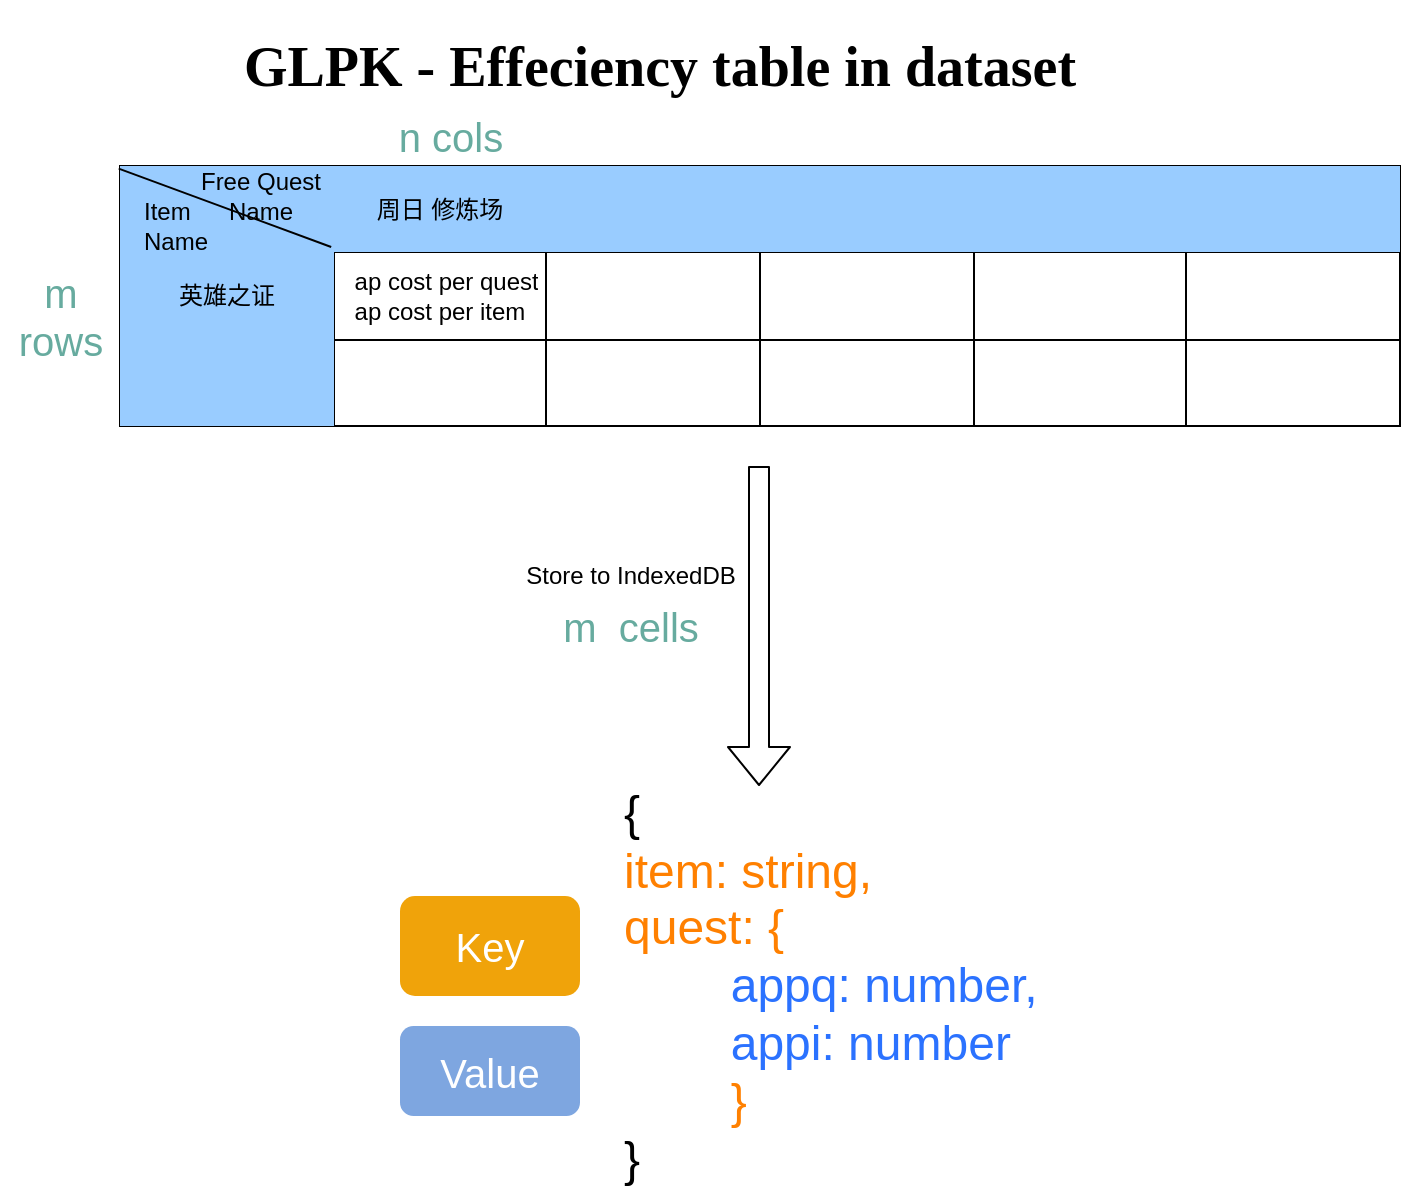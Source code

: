 <mxfile version="15.0.6" type="device"><diagram id="uuAK5w5KrVJaYTVINNNp" name="Page-1"><mxGraphModel dx="1689" dy="595" grid="1" gridSize="10" guides="1" tooltips="1" connect="1" arrows="1" fold="1" page="1" pageScale="1" pageWidth="850" pageHeight="1100" math="0" shadow="0"><root><mxCell id="0"/><mxCell id="1" parent="0"/><mxCell id="6aXPdb8hoW_yaiqeCArS-1" value="&lt;h1&gt;&lt;font style=&quot;font-size: 28px&quot; face=&quot;Verdana&quot;&gt;GLPK - Effeciency table in dataset&lt;/font&gt;&lt;/h1&gt;" style="text;html=1;strokeColor=none;fillColor=none;align=center;verticalAlign=middle;whiteSpace=wrap;rounded=0;" parent="1" vertex="1"><mxGeometry x="-800" y="40" width="600" height="20" as="geometry"/></mxCell><mxCell id="6aXPdb8hoW_yaiqeCArS-135" value="" style="shape=table;startSize=0;container=1;collapsible=0;childLayout=tableLayout;" parent="1" vertex="1"><mxGeometry x="-770" y="100" width="640" height="130" as="geometry"/></mxCell><mxCell id="6aXPdb8hoW_yaiqeCArS-136" value="" style="shape=partialRectangle;collapsible=0;dropTarget=0;pointerEvents=0;fillColor=none;top=0;left=0;bottom=0;right=0;points=[[0,0.5],[1,0.5]];portConstraint=eastwest;" parent="6aXPdb8hoW_yaiqeCArS-135" vertex="1"><mxGeometry width="640" height="43" as="geometry"/></mxCell><mxCell id="6aXPdb8hoW_yaiqeCArS-137" value="" style="shape=partialRectangle;html=1;whiteSpace=wrap;connectable=0;overflow=hidden;top=0;left=0;bottom=0;right=0;pointerEvents=1;fillColor=#99CCFF;" parent="6aXPdb8hoW_yaiqeCArS-136" vertex="1"><mxGeometry width="107" height="43" as="geometry"/></mxCell><mxCell id="6aXPdb8hoW_yaiqeCArS-138" value="周日&amp;nbsp;修炼场" style="shape=partialRectangle;html=1;whiteSpace=wrap;connectable=0;overflow=hidden;top=0;left=0;bottom=0;right=0;pointerEvents=1;fillColor=#99CCFF;" parent="6aXPdb8hoW_yaiqeCArS-136" vertex="1"><mxGeometry x="107" width="106" height="43" as="geometry"/></mxCell><mxCell id="6aXPdb8hoW_yaiqeCArS-139" value="" style="shape=partialRectangle;html=1;whiteSpace=wrap;connectable=0;overflow=hidden;top=0;left=0;bottom=0;right=0;pointerEvents=1;fillColor=#99CCFF;" parent="6aXPdb8hoW_yaiqeCArS-136" vertex="1"><mxGeometry x="213" width="107" height="43" as="geometry"/></mxCell><mxCell id="6aXPdb8hoW_yaiqeCArS-140" value="" style="shape=partialRectangle;html=1;whiteSpace=wrap;connectable=0;overflow=hidden;top=0;left=0;bottom=0;right=0;pointerEvents=1;fillColor=#99CCFF;" parent="6aXPdb8hoW_yaiqeCArS-136" vertex="1"><mxGeometry x="320" width="107" height="43" as="geometry"/></mxCell><mxCell id="6aXPdb8hoW_yaiqeCArS-141" value="" style="shape=partialRectangle;html=1;whiteSpace=wrap;connectable=0;overflow=hidden;top=0;left=0;bottom=0;right=0;pointerEvents=1;fillColor=#99CCFF;" parent="6aXPdb8hoW_yaiqeCArS-136" vertex="1"><mxGeometry x="427" width="106" height="43" as="geometry"/></mxCell><mxCell id="6aXPdb8hoW_yaiqeCArS-142" value="" style="shape=partialRectangle;html=1;whiteSpace=wrap;connectable=0;overflow=hidden;top=0;left=0;bottom=0;right=0;pointerEvents=1;fillColor=#99CCFF;" parent="6aXPdb8hoW_yaiqeCArS-136" vertex="1"><mxGeometry x="533" width="107" height="43" as="geometry"/></mxCell><mxCell id="6aXPdb8hoW_yaiqeCArS-143" value="" style="shape=partialRectangle;collapsible=0;dropTarget=0;pointerEvents=0;fillColor=none;top=0;left=0;bottom=0;right=0;points=[[0,0.5],[1,0.5]];portConstraint=eastwest;" parent="6aXPdb8hoW_yaiqeCArS-135" vertex="1"><mxGeometry y="43" width="640" height="44" as="geometry"/></mxCell><mxCell id="6aXPdb8hoW_yaiqeCArS-144" value="英雄之证" style="shape=partialRectangle;html=1;whiteSpace=wrap;connectable=0;overflow=hidden;top=0;left=0;bottom=0;right=0;pointerEvents=1;fillColor=#99CCFF;" parent="6aXPdb8hoW_yaiqeCArS-143" vertex="1"><mxGeometry width="107" height="44" as="geometry"/></mxCell><mxCell id="6aXPdb8hoW_yaiqeCArS-145" value="&amp;nbsp; ap cost per quest&lt;br&gt;ap cost per item" style="shape=partialRectangle;html=1;whiteSpace=wrap;connectable=0;overflow=hidden;fillColor=none;top=0;left=0;bottom=0;right=0;pointerEvents=1;" parent="6aXPdb8hoW_yaiqeCArS-143" vertex="1"><mxGeometry x="107" width="106" height="44" as="geometry"/></mxCell><mxCell id="6aXPdb8hoW_yaiqeCArS-146" value="" style="shape=partialRectangle;html=1;whiteSpace=wrap;connectable=0;overflow=hidden;fillColor=none;top=0;left=0;bottom=0;right=0;pointerEvents=1;" parent="6aXPdb8hoW_yaiqeCArS-143" vertex="1"><mxGeometry x="213" width="107" height="44" as="geometry"/></mxCell><mxCell id="6aXPdb8hoW_yaiqeCArS-147" value="" style="shape=partialRectangle;html=1;whiteSpace=wrap;connectable=0;overflow=hidden;fillColor=none;top=0;left=0;bottom=0;right=0;pointerEvents=1;" parent="6aXPdb8hoW_yaiqeCArS-143" vertex="1"><mxGeometry x="320" width="107" height="44" as="geometry"/></mxCell><mxCell id="6aXPdb8hoW_yaiqeCArS-148" value="" style="shape=partialRectangle;html=1;whiteSpace=wrap;connectable=0;overflow=hidden;fillColor=none;top=0;left=0;bottom=0;right=0;pointerEvents=1;" parent="6aXPdb8hoW_yaiqeCArS-143" vertex="1"><mxGeometry x="427" width="106" height="44" as="geometry"/></mxCell><mxCell id="6aXPdb8hoW_yaiqeCArS-149" value="" style="shape=partialRectangle;html=1;whiteSpace=wrap;connectable=0;overflow=hidden;fillColor=none;top=0;left=0;bottom=0;right=0;pointerEvents=1;" parent="6aXPdb8hoW_yaiqeCArS-143" vertex="1"><mxGeometry x="533" width="107" height="44" as="geometry"/></mxCell><mxCell id="6aXPdb8hoW_yaiqeCArS-150" value="" style="shape=partialRectangle;collapsible=0;dropTarget=0;pointerEvents=0;fillColor=none;top=0;left=0;bottom=0;right=0;points=[[0,0.5],[1,0.5]];portConstraint=eastwest;" parent="6aXPdb8hoW_yaiqeCArS-135" vertex="1"><mxGeometry y="87" width="640" height="43" as="geometry"/></mxCell><mxCell id="6aXPdb8hoW_yaiqeCArS-151" value="" style="shape=partialRectangle;html=1;whiteSpace=wrap;connectable=0;overflow=hidden;top=0;left=0;bottom=0;right=0;pointerEvents=1;fillColor=#99CCFF;" parent="6aXPdb8hoW_yaiqeCArS-150" vertex="1"><mxGeometry width="107" height="43" as="geometry"/></mxCell><mxCell id="6aXPdb8hoW_yaiqeCArS-152" value="" style="shape=partialRectangle;html=1;whiteSpace=wrap;connectable=0;overflow=hidden;fillColor=none;top=0;left=0;bottom=0;right=0;pointerEvents=1;" parent="6aXPdb8hoW_yaiqeCArS-150" vertex="1"><mxGeometry x="107" width="106" height="43" as="geometry"/></mxCell><mxCell id="6aXPdb8hoW_yaiqeCArS-153" value="" style="shape=partialRectangle;html=1;whiteSpace=wrap;connectable=0;overflow=hidden;fillColor=none;top=0;left=0;bottom=0;right=0;pointerEvents=1;" parent="6aXPdb8hoW_yaiqeCArS-150" vertex="1"><mxGeometry x="213" width="107" height="43" as="geometry"/></mxCell><mxCell id="6aXPdb8hoW_yaiqeCArS-154" value="" style="shape=partialRectangle;html=1;whiteSpace=wrap;connectable=0;overflow=hidden;fillColor=none;top=0;left=0;bottom=0;right=0;pointerEvents=1;" parent="6aXPdb8hoW_yaiqeCArS-150" vertex="1"><mxGeometry x="320" width="107" height="43" as="geometry"/></mxCell><mxCell id="6aXPdb8hoW_yaiqeCArS-155" value="" style="shape=partialRectangle;html=1;whiteSpace=wrap;connectable=0;overflow=hidden;fillColor=none;top=0;left=0;bottom=0;right=0;pointerEvents=1;" parent="6aXPdb8hoW_yaiqeCArS-150" vertex="1"><mxGeometry x="427" width="106" height="43" as="geometry"/></mxCell><mxCell id="6aXPdb8hoW_yaiqeCArS-156" value="" style="shape=partialRectangle;html=1;whiteSpace=wrap;connectable=0;overflow=hidden;fillColor=none;top=0;left=0;bottom=0;right=0;pointerEvents=1;" parent="6aXPdb8hoW_yaiqeCArS-150" vertex="1"><mxGeometry x="533" width="107" height="43" as="geometry"/></mxCell><mxCell id="6aXPdb8hoW_yaiqeCArS-160" value="" style="endArrow=none;html=1;entryX=-0.001;entryY=0.031;entryDx=0;entryDy=0;entryPerimeter=0;exitX=0.165;exitY=-0.057;exitDx=0;exitDy=0;exitPerimeter=0;" parent="6aXPdb8hoW_yaiqeCArS-135" source="6aXPdb8hoW_yaiqeCArS-143" target="6aXPdb8hoW_yaiqeCArS-136" edge="1"><mxGeometry width="50" height="50" relative="1" as="geometry"><mxPoint x="-60" y="220" as="sourcePoint"/><mxPoint x="230" y="80" as="targetPoint"/></mxGeometry></mxCell><mxCell id="6aXPdb8hoW_yaiqeCArS-157" value="" style="shape=flexArrow;endArrow=classic;html=1;" parent="1" edge="1"><mxGeometry width="50" height="50" relative="1" as="geometry"><mxPoint x="-450.5" y="250" as="sourcePoint"/><mxPoint x="-450.5" y="410" as="targetPoint"/></mxGeometry></mxCell><mxCell id="6aXPdb8hoW_yaiqeCArS-158" value="Store to IndexedDB" style="text;html=1;align=center;verticalAlign=middle;resizable=0;points=[];autosize=1;strokeColor=none;fillColor=none;" parent="1" vertex="1"><mxGeometry x="-575" y="295" width="120" height="20" as="geometry"/></mxCell><mxCell id="6aXPdb8hoW_yaiqeCArS-163" value="Item Name" style="text;html=1;strokeColor=none;fillColor=none;align=left;verticalAlign=middle;whiteSpace=wrap;rounded=0;" parent="1" vertex="1"><mxGeometry x="-760" y="120" width="40" height="20" as="geometry"/></mxCell><mxCell id="6aXPdb8hoW_yaiqeCArS-164" value="Free Quest&lt;br&gt;Name" style="text;html=1;align=center;verticalAlign=middle;resizable=0;points=[];autosize=1;strokeColor=none;fillColor=none;" parent="1" vertex="1"><mxGeometry x="-740" y="100" width="80" height="30" as="geometry"/></mxCell><mxCell id="6aXPdb8hoW_yaiqeCArS-165" value="&lt;font style=&quot;font-size: 24px&quot;&gt;{&lt;br&gt;&lt;font color=&quot;#ff8000&quot;&gt;item: string,&lt;br&gt;quest: {&lt;span style=&quot;white-space: pre&quot;&gt;&#9;&lt;/span&gt;&lt;br&gt;&lt;/font&gt;&lt;font color=&quot;#2b72ff&quot;&gt;&lt;span style=&quot;white-space: pre&quot;&gt;&#9;&lt;/span&gt;appq: number,&lt;br&gt;&lt;/font&gt;&lt;div&gt;&lt;font color=&quot;#2b72ff&quot;&gt;&lt;span style=&quot;white-space: pre&quot;&gt;&#9;&lt;/span&gt;appi: number&lt;/font&gt;&lt;/div&gt;&lt;font color=&quot;#ff8000&quot;&gt;&lt;span style=&quot;white-space: pre&quot;&gt;&#9;&lt;/span&gt;}&lt;br&gt;&lt;/font&gt;&lt;span&gt;}&lt;/span&gt;&lt;font color=&quot;#ff8000&quot;&gt;&lt;br&gt;&lt;/font&gt;&lt;/font&gt;" style="text;html=1;align=left;verticalAlign=middle;resizable=0;points=[];autosize=1;strokeColor=none;fillColor=none;" parent="1" vertex="1"><mxGeometry x="-520" y="450" width="220" height="120" as="geometry"/></mxCell><mxCell id="6aXPdb8hoW_yaiqeCArS-166" value="Key" style="rounded=1;whiteSpace=wrap;html=1;fillColor=#f0a30a;strokeColor=none;fontColor=#FFFFFF;fontSize=20;" parent="1" vertex="1"><mxGeometry x="-630" y="465" width="90" height="50" as="geometry"/></mxCell><mxCell id="6aXPdb8hoW_yaiqeCArS-167" value="Value" style="rounded=1;whiteSpace=wrap;html=1;strokeColor=none;fontColor=#FFFFFF;fillColor=#7EA6E0;fontSize=20;" parent="1" vertex="1"><mxGeometry x="-630" y="530" width="90" height="45" as="geometry"/></mxCell><mxCell id="6aXPdb8hoW_yaiqeCArS-168" value="&lt;font&gt;m&lt;br&gt;rows&lt;br&gt;&lt;/font&gt;" style="text;html=1;align=center;verticalAlign=middle;resizable=0;points=[];autosize=1;strokeColor=none;fillColor=none;fontSize=20;fontColor=#67AB9F;" parent="1" vertex="1"><mxGeometry x="-830" y="150" width="60" height="50" as="geometry"/></mxCell><mxCell id="6aXPdb8hoW_yaiqeCArS-169" value="&lt;font&gt;n cols&lt;/font&gt;" style="text;html=1;align=center;verticalAlign=middle;resizable=0;points=[];autosize=1;strokeColor=none;fillColor=none;fontSize=20;fontColor=#67AB9F;" parent="1" vertex="1"><mxGeometry x="-640" y="70" width="70" height="30" as="geometry"/></mxCell><mxCell id="6aXPdb8hoW_yaiqeCArS-170" value="&lt;font color=&quot;#67ab9f&quot;&gt;m&amp;nbsp; cells&lt;/font&gt;" style="text;html=1;align=center;verticalAlign=middle;resizable=0;points=[];autosize=1;strokeColor=none;fillColor=none;fontSize=20;fontColor=#FFFFFF;" parent="1" vertex="1"><mxGeometry x="-555" y="315" width="80" height="30" as="geometry"/></mxCell></root></mxGraphModel></diagram></mxfile>